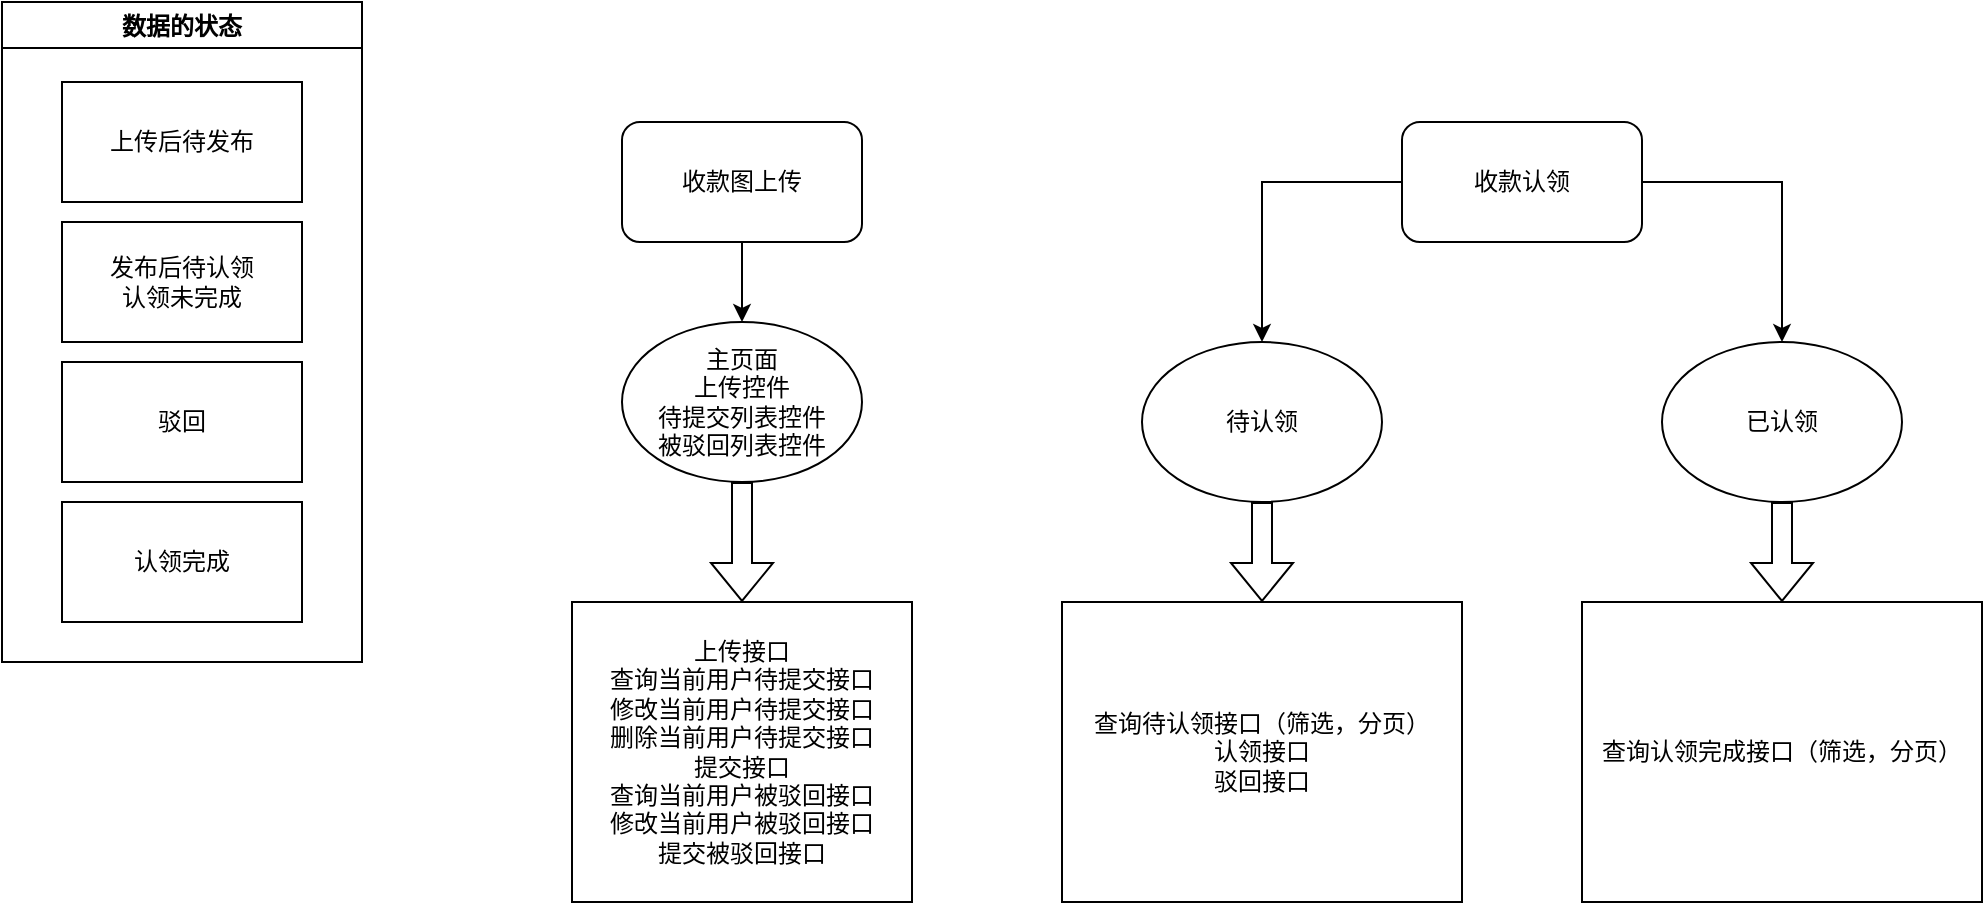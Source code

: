 <mxfile version="17.3.0" type="github">
  <diagram name="Page-1" id="e7e014a7-5840-1c2e-5031-d8a46d1fe8dd">
    <mxGraphModel dx="1221" dy="634" grid="1" gridSize="10" guides="1" tooltips="1" connect="1" arrows="1" fold="1" page="1" pageScale="1" pageWidth="1169" pageHeight="826" background="none" math="0" shadow="0">
      <root>
        <mxCell id="0" />
        <mxCell id="1" parent="0" />
        <mxCell id="ZfTb3w4SBTIdW1wGuKT9-42" value="数据的状态" style="swimlane;" vertex="1" parent="1">
          <mxGeometry x="30" y="30" width="180" height="330" as="geometry" />
        </mxCell>
        <mxCell id="ZfTb3w4SBTIdW1wGuKT9-43" value="上传后待发布" style="rounded=0;whiteSpace=wrap;html=1;" vertex="1" parent="ZfTb3w4SBTIdW1wGuKT9-42">
          <mxGeometry x="30" y="40" width="120" height="60" as="geometry" />
        </mxCell>
        <mxCell id="ZfTb3w4SBTIdW1wGuKT9-44" value="发布后待认领&lt;br&gt;认领未完成" style="rounded=0;whiteSpace=wrap;html=1;" vertex="1" parent="ZfTb3w4SBTIdW1wGuKT9-42">
          <mxGeometry x="30" y="110" width="120" height="60" as="geometry" />
        </mxCell>
        <mxCell id="ZfTb3w4SBTIdW1wGuKT9-45" value="认领完成" style="rounded=0;whiteSpace=wrap;html=1;" vertex="1" parent="ZfTb3w4SBTIdW1wGuKT9-42">
          <mxGeometry x="30" y="250" width="120" height="60" as="geometry" />
        </mxCell>
        <mxCell id="ZfTb3w4SBTIdW1wGuKT9-46" value="驳回" style="rounded=0;whiteSpace=wrap;html=1;" vertex="1" parent="ZfTb3w4SBTIdW1wGuKT9-42">
          <mxGeometry x="30" y="180" width="120" height="60" as="geometry" />
        </mxCell>
        <mxCell id="ZfTb3w4SBTIdW1wGuKT9-49" value="" style="edgeStyle=orthogonalEdgeStyle;rounded=0;orthogonalLoop=1;jettySize=auto;html=1;" edge="1" parent="1" source="ZfTb3w4SBTIdW1wGuKT9-47" target="ZfTb3w4SBTIdW1wGuKT9-48">
          <mxGeometry relative="1" as="geometry" />
        </mxCell>
        <mxCell id="ZfTb3w4SBTIdW1wGuKT9-47" value="收款图上传" style="rounded=1;whiteSpace=wrap;html=1;" vertex="1" parent="1">
          <mxGeometry x="340" y="90" width="120" height="60" as="geometry" />
        </mxCell>
        <mxCell id="ZfTb3w4SBTIdW1wGuKT9-48" value="主页面&lt;br&gt;上传控件&lt;br&gt;待提交列表控件&lt;br&gt;被驳回列表控件" style="ellipse;whiteSpace=wrap;html=1;" vertex="1" parent="1">
          <mxGeometry x="340" y="190" width="120" height="80" as="geometry" />
        </mxCell>
        <mxCell id="ZfTb3w4SBTIdW1wGuKT9-50" value="" style="shape=flexArrow;endArrow=classic;html=1;rounded=0;exitX=0.5;exitY=1;exitDx=0;exitDy=0;" edge="1" parent="1" source="ZfTb3w4SBTIdW1wGuKT9-48" target="ZfTb3w4SBTIdW1wGuKT9-51">
          <mxGeometry width="50" height="50" relative="1" as="geometry">
            <mxPoint x="340" y="430" as="sourcePoint" />
            <mxPoint x="400" y="350" as="targetPoint" />
          </mxGeometry>
        </mxCell>
        <mxCell id="ZfTb3w4SBTIdW1wGuKT9-51" value="上传接口&lt;br&gt;查询当前用户待提交接口&lt;br&gt;修改当前用户待提交接口&lt;br&gt;删除当前用户待提交接口&lt;br&gt;提交接口&lt;br&gt;查询当前用户被驳回接口&lt;br&gt;修改当前用户被驳回接口&lt;br&gt;提交被驳回接口" style="rounded=0;whiteSpace=wrap;html=1;" vertex="1" parent="1">
          <mxGeometry x="315" y="330" width="170" height="150" as="geometry" />
        </mxCell>
        <mxCell id="ZfTb3w4SBTIdW1wGuKT9-54" value="" style="edgeStyle=orthogonalEdgeStyle;rounded=0;orthogonalLoop=1;jettySize=auto;html=1;" edge="1" parent="1" source="ZfTb3w4SBTIdW1wGuKT9-52" target="ZfTb3w4SBTIdW1wGuKT9-53">
          <mxGeometry relative="1" as="geometry" />
        </mxCell>
        <mxCell id="ZfTb3w4SBTIdW1wGuKT9-56" style="edgeStyle=orthogonalEdgeStyle;rounded=0;orthogonalLoop=1;jettySize=auto;html=1;entryX=0.5;entryY=0;entryDx=0;entryDy=0;" edge="1" parent="1" source="ZfTb3w4SBTIdW1wGuKT9-52" target="ZfTb3w4SBTIdW1wGuKT9-55">
          <mxGeometry relative="1" as="geometry" />
        </mxCell>
        <mxCell id="ZfTb3w4SBTIdW1wGuKT9-52" value="收款认领" style="rounded=1;whiteSpace=wrap;html=1;" vertex="1" parent="1">
          <mxGeometry x="730" y="90" width="120" height="60" as="geometry" />
        </mxCell>
        <mxCell id="ZfTb3w4SBTIdW1wGuKT9-53" value="待认领" style="ellipse;whiteSpace=wrap;html=1;" vertex="1" parent="1">
          <mxGeometry x="600" y="200" width="120" height="80" as="geometry" />
        </mxCell>
        <mxCell id="ZfTb3w4SBTIdW1wGuKT9-55" value="已认领" style="ellipse;whiteSpace=wrap;html=1;" vertex="1" parent="1">
          <mxGeometry x="860" y="200" width="120" height="80" as="geometry" />
        </mxCell>
        <mxCell id="ZfTb3w4SBTIdW1wGuKT9-57" value="" style="shape=flexArrow;endArrow=classic;html=1;rounded=0;exitX=0.5;exitY=1;exitDx=0;exitDy=0;" edge="1" parent="1" source="ZfTb3w4SBTIdW1wGuKT9-53" target="ZfTb3w4SBTIdW1wGuKT9-58">
          <mxGeometry width="50" height="50" relative="1" as="geometry">
            <mxPoint x="680" y="430" as="sourcePoint" />
            <mxPoint x="690" y="370" as="targetPoint" />
          </mxGeometry>
        </mxCell>
        <mxCell id="ZfTb3w4SBTIdW1wGuKT9-58" value="查询待认领接口（筛选，分页）&lt;br&gt;认领接口&lt;br&gt;驳回接口" style="rounded=0;whiteSpace=wrap;html=1;" vertex="1" parent="1">
          <mxGeometry x="560" y="330" width="200" height="150" as="geometry" />
        </mxCell>
        <mxCell id="ZfTb3w4SBTIdW1wGuKT9-59" value="查询认领完成接口（筛选，分页）" style="rounded=0;whiteSpace=wrap;html=1;" vertex="1" parent="1">
          <mxGeometry x="820" y="330" width="200" height="150" as="geometry" />
        </mxCell>
        <mxCell id="ZfTb3w4SBTIdW1wGuKT9-61" value="" style="shape=flexArrow;endArrow=classic;html=1;rounded=0;exitX=0.5;exitY=1;exitDx=0;exitDy=0;" edge="1" parent="1" source="ZfTb3w4SBTIdW1wGuKT9-55" target="ZfTb3w4SBTIdW1wGuKT9-59">
          <mxGeometry width="50" height="50" relative="1" as="geometry">
            <mxPoint x="980" y="370" as="sourcePoint" />
            <mxPoint x="1030" y="320" as="targetPoint" />
          </mxGeometry>
        </mxCell>
      </root>
    </mxGraphModel>
  </diagram>
</mxfile>
